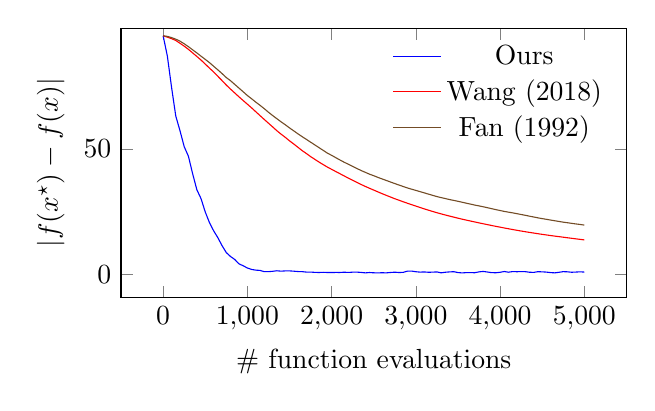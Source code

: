 \begin{tikzpicture}
\begin{axis}[xlabel={\# function evaluations}, ylabel={$\lvert f(x^\star) - f(x) \rvert$}, width={8cm}, height={5cm}, ymax={98}, legend style={draw=none, fill=none}]
    \legend{{Ours},{Wang (2018)},{Fan (1992)}}
    \addplot+[no marks]
        table[row sep={\\}]
        {
            x  y  \\
            0.0  95.0  \\
            50.0  86.927  \\
            100.0  74.484  \\
            150.0  63.077  \\
            200.0  57.261  \\
            250.0  50.909  \\
            300.0  47.101  \\
            350.0  40.171  \\
            400.0  33.799  \\
            450.0  30.234  \\
            500.0  24.92  \\
            550.0  20.732  \\
            600.0  17.433  \\
            650.0  14.691  \\
            700.0  11.525  \\
            750.0  8.782  \\
            800.0  7.238  \\
            850.0  6.054  \\
            900.0  4.32  \\
            950.0  3.553  \\
            1000.0  2.668  \\
            1050.0  2.088  \\
            1100.0  1.81  \\
            1150.0  1.706  \\
            1200.0  1.202  \\
            1250.0  1.213  \\
            1300.0  1.355  \\
            1350.0  1.564  \\
            1400.0  1.404  \\
            1450.0  1.512  \\
            1500.0  1.518  \\
            1550.0  1.399  \\
            1600.0  1.256  \\
            1650.0  1.214  \\
            1700.0  1.041  \\
            1750.0  1.047  \\
            1800.0  0.931  \\
            1850.0  0.874  \\
            1900.0  0.954  \\
            1950.0  0.878  \\
            2000.0  0.873  \\
            2050.0  0.904  \\
            2100.0  0.887  \\
            2150.0  0.991  \\
            2200.0  0.899  \\
            2250.0  1.008  \\
            2300.0  1.021  \\
            2350.0  0.908  \\
            2400.0  0.731  \\
            2450.0  0.868  \\
            2500.0  0.759  \\
            2550.0  0.729  \\
            2600.0  0.775  \\
            2650.0  0.732  \\
            2700.0  0.885  \\
            2750.0  1.0  \\
            2800.0  0.866  \\
            2850.0  0.928  \\
            2900.0  1.416  \\
            2950.0  1.434  \\
            3000.0  1.181  \\
            3050.0  1.026  \\
            3100.0  1.098  \\
            3150.0  0.968  \\
            3200.0  1.017  \\
            3250.0  1.104  \\
            3300.0  0.748  \\
            3350.0  0.978  \\
            3400.0  1.113  \\
            3450.0  1.194  \\
            3500.0  0.853  \\
            3550.0  0.71  \\
            3600.0  0.833  \\
            3650.0  0.801  \\
            3700.0  0.796  \\
            3750.0  1.125  \\
            3800.0  1.301  \\
            3850.0  1.062  \\
            3900.0  0.818  \\
            3950.0  0.78  \\
            4000.0  0.96  \\
            4050.0  1.267  \\
            4100.0  0.992  \\
            4150.0  1.248  \\
            4200.0  1.182  \\
            4250.0  1.248  \\
            4300.0  1.199  \\
            4350.0  0.981  \\
            4400.0  0.916  \\
            4450.0  1.2  \\
            4500.0  1.131  \\
            4550.0  1.038  \\
            4600.0  0.836  \\
            4650.0  0.735  \\
            4700.0  0.962  \\
            4750.0  1.215  \\
            4800.0  1.145  \\
            4850.0  0.973  \\
            4900.0  1.049  \\
            4950.0  1.151  \\
            5000.0  1.041  \\
        }
        ;
    \addplot+[no marks]
        table[row sep={\\}]
        {
            x  y  \\
            0.0  95.0  \\
            50.0  94.452  \\
            100.0  93.851  \\
            150.0  93.127  \\
            200.0  92.002  \\
            250.0  90.875  \\
            300.0  89.603  \\
            350.0  88.189  \\
            400.0  86.778  \\
            450.0  85.34  \\
            500.0  83.744  \\
            550.0  82.133  \\
            600.0  80.597  \\
            650.0  78.866  \\
            700.0  77.159  \\
            750.0  75.389  \\
            800.0  73.794  \\
            850.0  72.26  \\
            900.0  70.723  \\
            950.0  69.252  \\
            1000.0  67.797  \\
            1050.0  66.338  \\
            1100.0  64.794  \\
            1150.0  63.267  \\
            1200.0  61.745  \\
            1250.0  60.25  \\
            1300.0  58.772  \\
            1350.0  57.251  \\
            1400.0  55.891  \\
            1450.0  54.612  \\
            1500.0  53.239  \\
            1550.0  51.982  \\
            1600.0  50.665  \\
            1650.0  49.354  \\
            1700.0  48.19  \\
            1750.0  46.979  \\
            1800.0  45.878  \\
            1850.0  44.8  \\
            1900.0  43.774  \\
            1950.0  42.788  \\
            2000.0  41.899  \\
            2050.0  41.009  \\
            2100.0  40.14  \\
            2150.0  39.257  \\
            2200.0  38.385  \\
            2250.0  37.557  \\
            2300.0  36.696  \\
            2350.0  35.884  \\
            2400.0  35.099  \\
            2450.0  34.367  \\
            2500.0  33.645  \\
            2550.0  32.933  \\
            2600.0  32.217  \\
            2650.0  31.532  \\
            2700.0  30.869  \\
            2750.0  30.211  \\
            2800.0  29.607  \\
            2850.0  28.999  \\
            2900.0  28.417  \\
            2950.0  27.837  \\
            3000.0  27.279  \\
            3050.0  26.727  \\
            3100.0  26.176  \\
            3150.0  25.658  \\
            3200.0  25.142  \\
            3250.0  24.653  \\
            3300.0  24.183  \\
            3350.0  23.738  \\
            3400.0  23.309  \\
            3450.0  22.894  \\
            3500.0  22.477  \\
            3550.0  22.08  \\
            3600.0  21.7  \\
            3650.0  21.333  \\
            3700.0  20.968  \\
            3750.0  20.607  \\
            3800.0  20.255  \\
            3850.0  19.91  \\
            3900.0  19.564  \\
            3950.0  19.224  \\
            4000.0  18.907  \\
            4050.0  18.576  \\
            4100.0  18.267  \\
            4150.0  17.957  \\
            4200.0  17.656  \\
            4250.0  17.374  \\
            4300.0  17.096  \\
            4350.0  16.816  \\
            4400.0  16.557  \\
            4450.0  16.294  \\
            4500.0  16.045  \\
            4550.0  15.802  \\
            4600.0  15.567  \\
            4650.0  15.345  \\
            4700.0  15.133  \\
            4750.0  14.913  \\
            4800.0  14.691  \\
            4850.0  14.472  \\
            4900.0  14.26  \\
            4950.0  14.049  \\
            5000.0  13.84  \\
        }
        ;
    \addplot+[no marks]
        table[row sep={\\}]
        {
            x  y  \\
            0.0  95.0  \\
            50.0  94.759  \\
            100.0  94.275  \\
            150.0  93.655  \\
            200.0  92.855  \\
            250.0  91.819  \\
            300.0  90.664  \\
            350.0  89.407  \\
            400.0  88.188  \\
            450.0  86.878  \\
            500.0  85.61  \\
            550.0  84.326  \\
            600.0  82.864  \\
            650.0  81.435  \\
            700.0  79.946  \\
            750.0  78.381  \\
            800.0  77.134  \\
            850.0  75.657  \\
            900.0  74.206  \\
            950.0  72.739  \\
            1000.0  71.243  \\
            1050.0  69.96  \\
            1100.0  68.612  \\
            1150.0  67.36  \\
            1200.0  66.029  \\
            1250.0  64.607  \\
            1300.0  63.284  \\
            1350.0  62.025  \\
            1400.0  60.79  \\
            1450.0  59.616  \\
            1500.0  58.379  \\
            1550.0  57.207  \\
            1600.0  56.022  \\
            1650.0  54.898  \\
            1700.0  53.813  \\
            1750.0  52.715  \\
            1800.0  51.618  \\
            1850.0  50.539  \\
            1900.0  49.438  \\
            1950.0  48.347  \\
            2000.0  47.462  \\
            2050.0  46.524  \\
            2100.0  45.598  \\
            2150.0  44.704  \\
            2200.0  43.899  \\
            2250.0  43.054  \\
            2300.0  42.235  \\
            2350.0  41.431  \\
            2400.0  40.704  \\
            2450.0  39.966  \\
            2500.0  39.364  \\
            2550.0  38.681  \\
            2600.0  38.071  \\
            2650.0  37.464  \\
            2700.0  36.842  \\
            2750.0  36.239  \\
            2800.0  35.641  \\
            2850.0  35.074  \\
            2900.0  34.496  \\
            2950.0  34.0  \\
            3000.0  33.518  \\
            3050.0  33.027  \\
            3100.0  32.544  \\
            3150.0  32.039  \\
            3200.0  31.553  \\
            3250.0  31.057  \\
            3300.0  30.664  \\
            3350.0  30.279  \\
            3400.0  29.878  \\
            3450.0  29.54  \\
            3500.0  29.188  \\
            3550.0  28.81  \\
            3600.0  28.426  \\
            3650.0  28.063  \\
            3700.0  27.676  \\
            3750.0  27.356  \\
            3800.0  27.008  \\
            3850.0  26.639  \\
            3900.0  26.255  \\
            3950.0  25.871  \\
            4000.0  25.523  \\
            4050.0  25.163  \\
            4100.0  24.869  \\
            4150.0  24.587  \\
            4200.0  24.264  \\
            4250.0  23.94  \\
            4300.0  23.609  \\
            4350.0  23.269  \\
            4400.0  22.938  \\
            4450.0  22.606  \\
            4500.0  22.296  \\
            4550.0  22.029  \\
            4600.0  21.722  \\
            4650.0  21.45  \\
            4700.0  21.167  \\
            4750.0  20.889  \\
            4800.0  20.666  \\
            4850.0  20.421  \\
            4900.0  20.184  \\
            4950.0  19.972  \\
            5000.0  19.73  \\
        }
        ;
\end{axis}
\end{tikzpicture}
